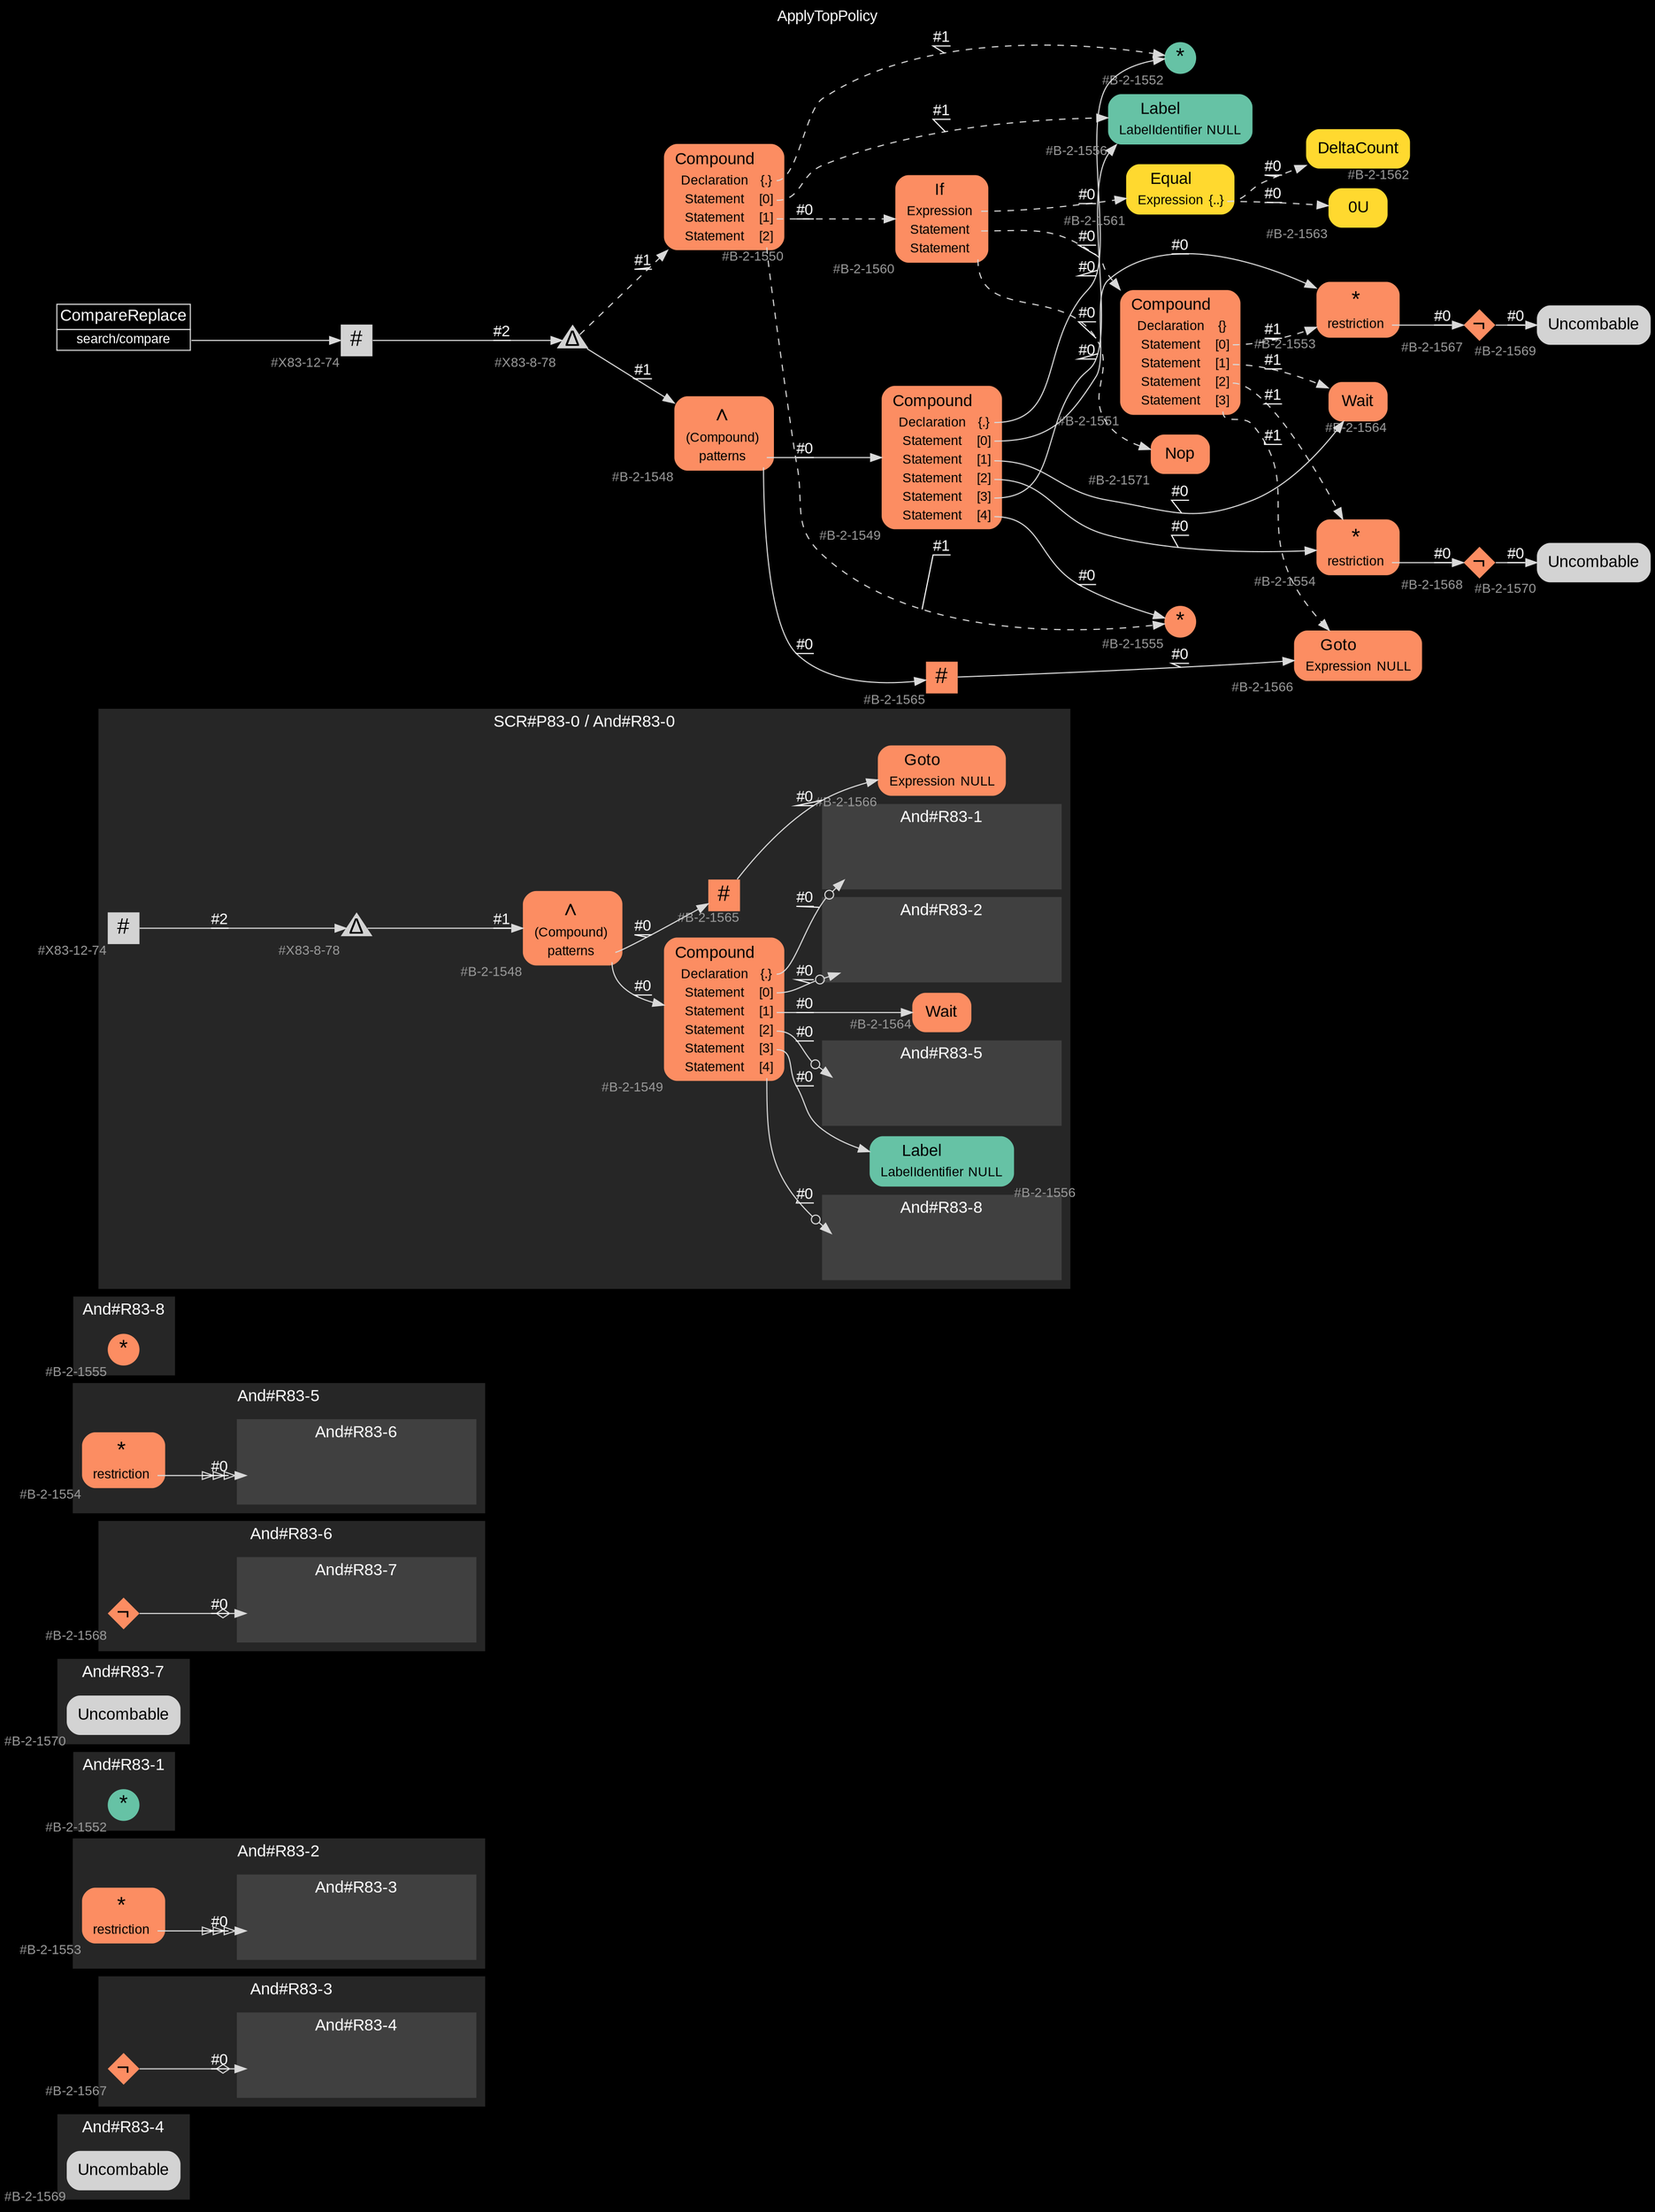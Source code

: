 digraph "ApplyTopPolicy" {
label = "ApplyTopPolicy"
labelloc = t
graph [
    rankdir = "LR"
    ranksep = 0.3
    bgcolor = black
    color = grey85
    fontcolor = white
    fontname = "Arial"
];
node [
    fontname = "Arial"
];
edge [
    fontname = "Arial"
];

// -------------------- figure And#R83-4 --------------------
// -------- region And#R83-4 ----------
subgraph "clusterAnd#R83-4" {
    label = "And#R83-4"
    style = "filled"
    color = gray15
    fontsize = "15"
    // -------- block And#R83-4/#B-2-1569 ----------
    "And#R83-4/#B-2-1569" [
        xlabel = "#B-2-1569"
        fontsize = "12"
        fontcolor = grey60
        shape = "plaintext"
        label = <<TABLE BORDER="0" CELLBORDER="0" CELLSPACING="0">
         <TR><TD><FONT COLOR="black" POINT-SIZE="15">Uncombable</FONT></TD></TR>
        </TABLE>>
        style = "rounded,filled"
    ];
    
}


// -------------------- figure And#R83-3 --------------------
// -------- region And#R83-3 ----------
subgraph "clusterAnd#R83-3" {
    label = "And#R83-3"
    style = "filled"
    color = gray15
    fontsize = "15"
    // -------- block And#R83-3/#B-2-1567 ----------
    "And#R83-3/#B-2-1567" [
        fillcolor = "/set28/2"
        xlabel = "#B-2-1567"
        fontsize = "12"
        fontcolor = grey60
        shape = "diamond"
        label = <<FONT COLOR="black" POINT-SIZE="20">¬</FONT>>
        style = "filled"
        penwidth = 0.0
        fixedsize = true
        width = 0.4
        height = 0.4
    ];
    
    // -------- region And#R83-3/And#R83-4 ----------
    subgraph "clusterAnd#R83-3/And#R83-4" {
        label = "And#R83-4"
        style = "filled"
        color = gray25
        fontsize = "15"
        // -------- block And#R83-3/And#R83-4/#B-2-1569 ----------
        "And#R83-3/And#R83-4/#B-2-1569" [
            xlabel = "#B-2-1569"
            fontsize = "12"
            fontcolor = grey60
            shape = "none"
            style = "invisible"
        ];
        
    }
    
}

"And#R83-3/#B-2-1567" -> "And#R83-3/And#R83-4/#B-2-1569" [
    arrowhead="normalnoneodiamond"
    label = "#0"
    decorate = true
    color = grey85
    fontcolor = white
];


// -------------------- figure And#R83-2 --------------------
// -------- region And#R83-2 ----------
subgraph "clusterAnd#R83-2" {
    label = "And#R83-2"
    style = "filled"
    color = gray15
    fontsize = "15"
    // -------- block And#R83-2/#B-2-1553 ----------
    "And#R83-2/#B-2-1553" [
        fillcolor = "/set28/2"
        xlabel = "#B-2-1553"
        fontsize = "12"
        fontcolor = grey60
        shape = "plaintext"
        label = <<TABLE BORDER="0" CELLBORDER="0" CELLSPACING="0">
         <TR><TD><FONT COLOR="black" POINT-SIZE="20">*</FONT></TD></TR>
         <TR><TD><FONT COLOR="black" POINT-SIZE="12">restriction</FONT></TD><TD PORT="port0"></TD></TR>
        </TABLE>>
        style = "rounded,filled"
    ];
    
    // -------- region And#R83-2/And#R83-3 ----------
    subgraph "clusterAnd#R83-2/And#R83-3" {
        label = "And#R83-3"
        style = "filled"
        color = gray25
        fontsize = "15"
        // -------- block And#R83-2/And#R83-3/#B-2-1567 ----------
        "And#R83-2/And#R83-3/#B-2-1567" [
            fillcolor = "/set28/2"
            xlabel = "#B-2-1567"
            fontsize = "12"
            fontcolor = grey60
            shape = "none"
            style = "invisible"
        ];
        
    }
    
}

"And#R83-2/#B-2-1553":port0 -> "And#R83-2/And#R83-3/#B-2-1567" [
    arrowhead="normalonormalonormalonormal"
    label = "#0"
    decorate = true
    color = grey85
    fontcolor = white
];


// -------------------- figure And#R83-1 --------------------
// -------- region And#R83-1 ----------
subgraph "clusterAnd#R83-1" {
    label = "And#R83-1"
    style = "filled"
    color = gray15
    fontsize = "15"
    // -------- block And#R83-1/#B-2-1552 ----------
    "And#R83-1/#B-2-1552" [
        fillcolor = "/set28/1"
        xlabel = "#B-2-1552"
        fontsize = "12"
        fontcolor = grey60
        shape = "circle"
        label = <<FONT COLOR="black" POINT-SIZE="20">*</FONT>>
        style = "filled"
        penwidth = 0.0
        fixedsize = true
        width = 0.4
        height = 0.4
    ];
    
}


// -------------------- figure And#R83-7 --------------------
// -------- region And#R83-7 ----------
subgraph "clusterAnd#R83-7" {
    label = "And#R83-7"
    style = "filled"
    color = gray15
    fontsize = "15"
    // -------- block And#R83-7/#B-2-1570 ----------
    "And#R83-7/#B-2-1570" [
        xlabel = "#B-2-1570"
        fontsize = "12"
        fontcolor = grey60
        shape = "plaintext"
        label = <<TABLE BORDER="0" CELLBORDER="0" CELLSPACING="0">
         <TR><TD><FONT COLOR="black" POINT-SIZE="15">Uncombable</FONT></TD></TR>
        </TABLE>>
        style = "rounded,filled"
    ];
    
}


// -------------------- figure And#R83-6 --------------------
// -------- region And#R83-6 ----------
subgraph "clusterAnd#R83-6" {
    label = "And#R83-6"
    style = "filled"
    color = gray15
    fontsize = "15"
    // -------- block And#R83-6/#B-2-1568 ----------
    "And#R83-6/#B-2-1568" [
        fillcolor = "/set28/2"
        xlabel = "#B-2-1568"
        fontsize = "12"
        fontcolor = grey60
        shape = "diamond"
        label = <<FONT COLOR="black" POINT-SIZE="20">¬</FONT>>
        style = "filled"
        penwidth = 0.0
        fixedsize = true
        width = 0.4
        height = 0.4
    ];
    
    // -------- region And#R83-6/And#R83-7 ----------
    subgraph "clusterAnd#R83-6/And#R83-7" {
        label = "And#R83-7"
        style = "filled"
        color = gray25
        fontsize = "15"
        // -------- block And#R83-6/And#R83-7/#B-2-1570 ----------
        "And#R83-6/And#R83-7/#B-2-1570" [
            xlabel = "#B-2-1570"
            fontsize = "12"
            fontcolor = grey60
            shape = "none"
            style = "invisible"
        ];
        
    }
    
}

"And#R83-6/#B-2-1568" -> "And#R83-6/And#R83-7/#B-2-1570" [
    arrowhead="normalnoneodiamond"
    label = "#0"
    decorate = true
    color = grey85
    fontcolor = white
];


// -------------------- figure And#R83-5 --------------------
// -------- region And#R83-5 ----------
subgraph "clusterAnd#R83-5" {
    label = "And#R83-5"
    style = "filled"
    color = gray15
    fontsize = "15"
    // -------- block And#R83-5/#B-2-1554 ----------
    "And#R83-5/#B-2-1554" [
        fillcolor = "/set28/2"
        xlabel = "#B-2-1554"
        fontsize = "12"
        fontcolor = grey60
        shape = "plaintext"
        label = <<TABLE BORDER="0" CELLBORDER="0" CELLSPACING="0">
         <TR><TD><FONT COLOR="black" POINT-SIZE="20">*</FONT></TD></TR>
         <TR><TD><FONT COLOR="black" POINT-SIZE="12">restriction</FONT></TD><TD PORT="port0"></TD></TR>
        </TABLE>>
        style = "rounded,filled"
    ];
    
    // -------- region And#R83-5/And#R83-6 ----------
    subgraph "clusterAnd#R83-5/And#R83-6" {
        label = "And#R83-6"
        style = "filled"
        color = gray25
        fontsize = "15"
        // -------- block And#R83-5/And#R83-6/#B-2-1568 ----------
        "And#R83-5/And#R83-6/#B-2-1568" [
            fillcolor = "/set28/2"
            xlabel = "#B-2-1568"
            fontsize = "12"
            fontcolor = grey60
            shape = "none"
            style = "invisible"
        ];
        
    }
    
}

"And#R83-5/#B-2-1554":port0 -> "And#R83-5/And#R83-6/#B-2-1568" [
    arrowhead="normalonormalonormalonormal"
    label = "#0"
    decorate = true
    color = grey85
    fontcolor = white
];


// -------------------- figure And#R83-8 --------------------
// -------- region And#R83-8 ----------
subgraph "clusterAnd#R83-8" {
    label = "And#R83-8"
    style = "filled"
    color = gray15
    fontsize = "15"
    // -------- block And#R83-8/#B-2-1555 ----------
    "And#R83-8/#B-2-1555" [
        fillcolor = "/set28/2"
        xlabel = "#B-2-1555"
        fontsize = "12"
        fontcolor = grey60
        shape = "circle"
        label = <<FONT COLOR="black" POINT-SIZE="20">*</FONT>>
        style = "filled"
        penwidth = 0.0
        fixedsize = true
        width = 0.4
        height = 0.4
    ];
    
}


// -------------------- figure And#R83-0 --------------------
// -------- region And#R83-0 ----------
subgraph "clusterAnd#R83-0" {
    label = "SCR#P83-0 / And#R83-0"
    style = "filled"
    color = gray15
    fontsize = "15"
    // -------- block And#R83-0/#X83-8-78 ----------
    "And#R83-0/#X83-8-78" [
        xlabel = "#X83-8-78"
        fontsize = "12"
        fontcolor = grey60
        shape = "triangle"
        label = <<FONT COLOR="black" POINT-SIZE="20">Δ</FONT>>
        style = "filled"
        penwidth = 0.0
        fixedsize = true
        width = 0.4
        height = 0.4
    ];
    
    // -------- block And#R83-0/#X83-12-74 ----------
    "And#R83-0/#X83-12-74" [
        xlabel = "#X83-12-74"
        fontsize = "12"
        fontcolor = grey60
        shape = "square"
        label = <<FONT COLOR="black" POINT-SIZE="20">#</FONT>>
        style = "filled"
        penwidth = 0.0
        fixedsize = true
        width = 0.4
        height = 0.4
    ];
    
    // -------- block And#R83-0/#B-2-1549 ----------
    "And#R83-0/#B-2-1549" [
        fillcolor = "/set28/2"
        xlabel = "#B-2-1549"
        fontsize = "12"
        fontcolor = grey60
        shape = "plaintext"
        label = <<TABLE BORDER="0" CELLBORDER="0" CELLSPACING="0">
         <TR><TD><FONT COLOR="black" POINT-SIZE="15">Compound</FONT></TD></TR>
         <TR><TD><FONT COLOR="black" POINT-SIZE="12">Declaration</FONT></TD><TD PORT="port0"><FONT COLOR="black" POINT-SIZE="12">{.}</FONT></TD></TR>
         <TR><TD><FONT COLOR="black" POINT-SIZE="12">Statement</FONT></TD><TD PORT="port1"><FONT COLOR="black" POINT-SIZE="12">[0]</FONT></TD></TR>
         <TR><TD><FONT COLOR="black" POINT-SIZE="12">Statement</FONT></TD><TD PORT="port2"><FONT COLOR="black" POINT-SIZE="12">[1]</FONT></TD></TR>
         <TR><TD><FONT COLOR="black" POINT-SIZE="12">Statement</FONT></TD><TD PORT="port3"><FONT COLOR="black" POINT-SIZE="12">[2]</FONT></TD></TR>
         <TR><TD><FONT COLOR="black" POINT-SIZE="12">Statement</FONT></TD><TD PORT="port4"><FONT COLOR="black" POINT-SIZE="12">[3]</FONT></TD></TR>
         <TR><TD><FONT COLOR="black" POINT-SIZE="12">Statement</FONT></TD><TD PORT="port5"><FONT COLOR="black" POINT-SIZE="12">[4]</FONT></TD></TR>
        </TABLE>>
        style = "rounded,filled"
    ];
    
    // -------- block And#R83-0/#B-2-1548 ----------
    "And#R83-0/#B-2-1548" [
        fillcolor = "/set28/2"
        xlabel = "#B-2-1548"
        fontsize = "12"
        fontcolor = grey60
        shape = "plaintext"
        label = <<TABLE BORDER="0" CELLBORDER="0" CELLSPACING="0">
         <TR><TD><FONT COLOR="black" POINT-SIZE="20">∧</FONT></TD></TR>
         <TR><TD><FONT COLOR="black" POINT-SIZE="12">(Compound)</FONT></TD><TD PORT="port0"></TD></TR>
         <TR><TD><FONT COLOR="black" POINT-SIZE="12">patterns</FONT></TD><TD PORT="port1"></TD></TR>
        </TABLE>>
        style = "rounded,filled"
    ];
    
    // -------- block And#R83-0/#B-2-1564 ----------
    "And#R83-0/#B-2-1564" [
        fillcolor = "/set28/2"
        xlabel = "#B-2-1564"
        fontsize = "12"
        fontcolor = grey60
        shape = "plaintext"
        label = <<TABLE BORDER="0" CELLBORDER="0" CELLSPACING="0">
         <TR><TD><FONT COLOR="black" POINT-SIZE="15">Wait</FONT></TD></TR>
        </TABLE>>
        style = "rounded,filled"
    ];
    
    // -------- block And#R83-0/#B-2-1566 ----------
    "And#R83-0/#B-2-1566" [
        fillcolor = "/set28/2"
        xlabel = "#B-2-1566"
        fontsize = "12"
        fontcolor = grey60
        shape = "plaintext"
        label = <<TABLE BORDER="0" CELLBORDER="0" CELLSPACING="0">
         <TR><TD><FONT COLOR="black" POINT-SIZE="15">Goto</FONT></TD></TR>
         <TR><TD><FONT COLOR="black" POINT-SIZE="12">Expression</FONT></TD><TD PORT="port0"><FONT COLOR="black" POINT-SIZE="12">NULL</FONT></TD></TR>
        </TABLE>>
        style = "rounded,filled"
    ];
    
    // -------- block And#R83-0/#B-2-1565 ----------
    "And#R83-0/#B-2-1565" [
        fillcolor = "/set28/2"
        xlabel = "#B-2-1565"
        fontsize = "12"
        fontcolor = grey60
        shape = "square"
        label = <<FONT COLOR="black" POINT-SIZE="20">#</FONT>>
        style = "filled"
        penwidth = 0.0
        fixedsize = true
        width = 0.4
        height = 0.4
    ];
    
    // -------- block And#R83-0/#B-2-1556 ----------
    "And#R83-0/#B-2-1556" [
        fillcolor = "/set28/1"
        xlabel = "#B-2-1556"
        fontsize = "12"
        fontcolor = grey60
        shape = "plaintext"
        label = <<TABLE BORDER="0" CELLBORDER="0" CELLSPACING="0">
         <TR><TD><FONT COLOR="black" POINT-SIZE="15">Label</FONT></TD></TR>
         <TR><TD><FONT COLOR="black" POINT-SIZE="12">LabelIdentifier</FONT></TD><TD PORT="port0"><FONT COLOR="black" POINT-SIZE="12">NULL</FONT></TD></TR>
        </TABLE>>
        style = "rounded,filled"
    ];
    
    // -------- region And#R83-0/And#R83-1 ----------
    subgraph "clusterAnd#R83-0/And#R83-1" {
        label = "And#R83-1"
        style = "filled"
        color = gray25
        fontsize = "15"
        // -------- block And#R83-0/And#R83-1/#B-2-1552 ----------
        "And#R83-0/And#R83-1/#B-2-1552" [
            fillcolor = "/set28/1"
            xlabel = "#B-2-1552"
            fontsize = "12"
            fontcolor = grey60
            shape = "none"
            style = "invisible"
        ];
        
    }
    
    // -------- region And#R83-0/And#R83-2 ----------
    subgraph "clusterAnd#R83-0/And#R83-2" {
        label = "And#R83-2"
        style = "filled"
        color = gray25
        fontsize = "15"
        // -------- block And#R83-0/And#R83-2/#B-2-1553 ----------
        "And#R83-0/And#R83-2/#B-2-1553" [
            fillcolor = "/set28/2"
            xlabel = "#B-2-1553"
            fontsize = "12"
            fontcolor = grey60
            shape = "none"
            style = "invisible"
        ];
        
    }
    
    // -------- region And#R83-0/And#R83-5 ----------
    subgraph "clusterAnd#R83-0/And#R83-5" {
        label = "And#R83-5"
        style = "filled"
        color = gray25
        fontsize = "15"
        // -------- block And#R83-0/And#R83-5/#B-2-1554 ----------
        "And#R83-0/And#R83-5/#B-2-1554" [
            fillcolor = "/set28/2"
            xlabel = "#B-2-1554"
            fontsize = "12"
            fontcolor = grey60
            shape = "none"
            style = "invisible"
        ];
        
    }
    
    // -------- region And#R83-0/And#R83-8 ----------
    subgraph "clusterAnd#R83-0/And#R83-8" {
        label = "And#R83-8"
        style = "filled"
        color = gray25
        fontsize = "15"
        // -------- block And#R83-0/And#R83-8/#B-2-1555 ----------
        "And#R83-0/And#R83-8/#B-2-1555" [
            fillcolor = "/set28/2"
            xlabel = "#B-2-1555"
            fontsize = "12"
            fontcolor = grey60
            shape = "none"
            style = "invisible"
        ];
        
    }
    
}

"And#R83-0/#X83-8-78" -> "And#R83-0/#B-2-1548" [
    label = "#1"
    decorate = true
    color = grey85
    fontcolor = white
];

"And#R83-0/#X83-12-74" -> "And#R83-0/#X83-8-78" [
    label = "#2"
    decorate = true
    color = grey85
    fontcolor = white
];

"And#R83-0/#B-2-1549":port0 -> "And#R83-0/And#R83-1/#B-2-1552" [
    arrowhead="normalnoneodot"
    label = "#0"
    decorate = true
    color = grey85
    fontcolor = white
];

"And#R83-0/#B-2-1549":port1 -> "And#R83-0/And#R83-2/#B-2-1553" [
    arrowhead="normalnoneodot"
    label = "#0"
    decorate = true
    color = grey85
    fontcolor = white
];

"And#R83-0/#B-2-1549":port2 -> "And#R83-0/#B-2-1564" [
    label = "#0"
    decorate = true
    color = grey85
    fontcolor = white
];

"And#R83-0/#B-2-1549":port3 -> "And#R83-0/And#R83-5/#B-2-1554" [
    arrowhead="normalnoneodot"
    label = "#0"
    decorate = true
    color = grey85
    fontcolor = white
];

"And#R83-0/#B-2-1549":port4 -> "And#R83-0/#B-2-1556" [
    label = "#0"
    decorate = true
    color = grey85
    fontcolor = white
];

"And#R83-0/#B-2-1549":port5 -> "And#R83-0/And#R83-8/#B-2-1555" [
    arrowhead="normalnoneodot"
    label = "#0"
    decorate = true
    color = grey85
    fontcolor = white
];

"And#R83-0/#B-2-1548":port1 -> "And#R83-0/#B-2-1549" [
    label = "#0"
    decorate = true
    color = grey85
    fontcolor = white
];

"And#R83-0/#B-2-1548":port1 -> "And#R83-0/#B-2-1565" [
    label = "#0"
    decorate = true
    color = grey85
    fontcolor = white
];

"And#R83-0/#B-2-1565" -> "And#R83-0/#B-2-1566" [
    label = "#0"
    decorate = true
    color = grey85
    fontcolor = white
];


// -------------------- transformation figure --------------------
// -------- block CR#X83-10-83 ----------
"CR#X83-10-83" [
    fillcolor = black
    fontsize = "12"
    fontcolor = grey60
    shape = "plaintext"
    label = <<TABLE BORDER="0" CELLBORDER="1" CELLSPACING="0">
     <TR><TD><FONT COLOR="white" POINT-SIZE="15">CompareReplace</FONT></TD></TR>
     <TR><TD PORT="port0"><FONT COLOR="white" POINT-SIZE="12">search/compare</FONT></TD></TR>
    </TABLE>>
    style = "filled"
    color = grey85
];

// -------- block #X83-12-74 ----------
"#X83-12-74" [
    xlabel = "#X83-12-74"
    fontsize = "12"
    fontcolor = grey60
    shape = "square"
    label = <<FONT COLOR="black" POINT-SIZE="20">#</FONT>>
    style = "filled"
    penwidth = 0.0
    fixedsize = true
    width = 0.4
    height = 0.4
];

// -------- block #X83-8-78 ----------
"#X83-8-78" [
    xlabel = "#X83-8-78"
    fontsize = "12"
    fontcolor = grey60
    shape = "triangle"
    label = <<FONT COLOR="black" POINT-SIZE="20">Δ</FONT>>
    style = "filled"
    penwidth = 0.0
    fixedsize = true
    width = 0.4
    height = 0.4
];

// -------- block #B-2-1548 ----------
"#B-2-1548" [
    fillcolor = "/set28/2"
    xlabel = "#B-2-1548"
    fontsize = "12"
    fontcolor = grey60
    shape = "plaintext"
    label = <<TABLE BORDER="0" CELLBORDER="0" CELLSPACING="0">
     <TR><TD><FONT COLOR="black" POINT-SIZE="20">∧</FONT></TD></TR>
     <TR><TD><FONT COLOR="black" POINT-SIZE="12">(Compound)</FONT></TD><TD PORT="port0"></TD></TR>
     <TR><TD><FONT COLOR="black" POINT-SIZE="12">patterns</FONT></TD><TD PORT="port1"></TD></TR>
    </TABLE>>
    style = "rounded,filled"
];

// -------- block #B-2-1549 ----------
"#B-2-1549" [
    fillcolor = "/set28/2"
    xlabel = "#B-2-1549"
    fontsize = "12"
    fontcolor = grey60
    shape = "plaintext"
    label = <<TABLE BORDER="0" CELLBORDER="0" CELLSPACING="0">
     <TR><TD><FONT COLOR="black" POINT-SIZE="15">Compound</FONT></TD></TR>
     <TR><TD><FONT COLOR="black" POINT-SIZE="12">Declaration</FONT></TD><TD PORT="port0"><FONT COLOR="black" POINT-SIZE="12">{.}</FONT></TD></TR>
     <TR><TD><FONT COLOR="black" POINT-SIZE="12">Statement</FONT></TD><TD PORT="port1"><FONT COLOR="black" POINT-SIZE="12">[0]</FONT></TD></TR>
     <TR><TD><FONT COLOR="black" POINT-SIZE="12">Statement</FONT></TD><TD PORT="port2"><FONT COLOR="black" POINT-SIZE="12">[1]</FONT></TD></TR>
     <TR><TD><FONT COLOR="black" POINT-SIZE="12">Statement</FONT></TD><TD PORT="port3"><FONT COLOR="black" POINT-SIZE="12">[2]</FONT></TD></TR>
     <TR><TD><FONT COLOR="black" POINT-SIZE="12">Statement</FONT></TD><TD PORT="port4"><FONT COLOR="black" POINT-SIZE="12">[3]</FONT></TD></TR>
     <TR><TD><FONT COLOR="black" POINT-SIZE="12">Statement</FONT></TD><TD PORT="port5"><FONT COLOR="black" POINT-SIZE="12">[4]</FONT></TD></TR>
    </TABLE>>
    style = "rounded,filled"
];

// -------- block #B-2-1552 ----------
"#B-2-1552" [
    fillcolor = "/set28/1"
    xlabel = "#B-2-1552"
    fontsize = "12"
    fontcolor = grey60
    shape = "circle"
    label = <<FONT COLOR="black" POINT-SIZE="20">*</FONT>>
    style = "filled"
    penwidth = 0.0
    fixedsize = true
    width = 0.4
    height = 0.4
];

// -------- block #B-2-1553 ----------
"#B-2-1553" [
    fillcolor = "/set28/2"
    xlabel = "#B-2-1553"
    fontsize = "12"
    fontcolor = grey60
    shape = "plaintext"
    label = <<TABLE BORDER="0" CELLBORDER="0" CELLSPACING="0">
     <TR><TD><FONT COLOR="black" POINT-SIZE="20">*</FONT></TD></TR>
     <TR><TD><FONT COLOR="black" POINT-SIZE="12">restriction</FONT></TD><TD PORT="port0"></TD></TR>
    </TABLE>>
    style = "rounded,filled"
];

// -------- block #B-2-1567 ----------
"#B-2-1567" [
    fillcolor = "/set28/2"
    xlabel = "#B-2-1567"
    fontsize = "12"
    fontcolor = grey60
    shape = "diamond"
    label = <<FONT COLOR="black" POINT-SIZE="20">¬</FONT>>
    style = "filled"
    penwidth = 0.0
    fixedsize = true
    width = 0.4
    height = 0.4
];

// -------- block #B-2-1569 ----------
"#B-2-1569" [
    xlabel = "#B-2-1569"
    fontsize = "12"
    fontcolor = grey60
    shape = "plaintext"
    label = <<TABLE BORDER="0" CELLBORDER="0" CELLSPACING="0">
     <TR><TD><FONT COLOR="black" POINT-SIZE="15">Uncombable</FONT></TD></TR>
    </TABLE>>
    style = "rounded,filled"
];

// -------- block #B-2-1564 ----------
"#B-2-1564" [
    fillcolor = "/set28/2"
    xlabel = "#B-2-1564"
    fontsize = "12"
    fontcolor = grey60
    shape = "plaintext"
    label = <<TABLE BORDER="0" CELLBORDER="0" CELLSPACING="0">
     <TR><TD><FONT COLOR="black" POINT-SIZE="15">Wait</FONT></TD></TR>
    </TABLE>>
    style = "rounded,filled"
];

// -------- block #B-2-1554 ----------
"#B-2-1554" [
    fillcolor = "/set28/2"
    xlabel = "#B-2-1554"
    fontsize = "12"
    fontcolor = grey60
    shape = "plaintext"
    label = <<TABLE BORDER="0" CELLBORDER="0" CELLSPACING="0">
     <TR><TD><FONT COLOR="black" POINT-SIZE="20">*</FONT></TD></TR>
     <TR><TD><FONT COLOR="black" POINT-SIZE="12">restriction</FONT></TD><TD PORT="port0"></TD></TR>
    </TABLE>>
    style = "rounded,filled"
];

// -------- block #B-2-1568 ----------
"#B-2-1568" [
    fillcolor = "/set28/2"
    xlabel = "#B-2-1568"
    fontsize = "12"
    fontcolor = grey60
    shape = "diamond"
    label = <<FONT COLOR="black" POINT-SIZE="20">¬</FONT>>
    style = "filled"
    penwidth = 0.0
    fixedsize = true
    width = 0.4
    height = 0.4
];

// -------- block #B-2-1570 ----------
"#B-2-1570" [
    xlabel = "#B-2-1570"
    fontsize = "12"
    fontcolor = grey60
    shape = "plaintext"
    label = <<TABLE BORDER="0" CELLBORDER="0" CELLSPACING="0">
     <TR><TD><FONT COLOR="black" POINT-SIZE="15">Uncombable</FONT></TD></TR>
    </TABLE>>
    style = "rounded,filled"
];

// -------- block #B-2-1556 ----------
"#B-2-1556" [
    fillcolor = "/set28/1"
    xlabel = "#B-2-1556"
    fontsize = "12"
    fontcolor = grey60
    shape = "plaintext"
    label = <<TABLE BORDER="0" CELLBORDER="0" CELLSPACING="0">
     <TR><TD><FONT COLOR="black" POINT-SIZE="15">Label</FONT></TD></TR>
     <TR><TD><FONT COLOR="black" POINT-SIZE="12">LabelIdentifier</FONT></TD><TD PORT="port0"><FONT COLOR="black" POINT-SIZE="12">NULL</FONT></TD></TR>
    </TABLE>>
    style = "rounded,filled"
];

// -------- block #B-2-1555 ----------
"#B-2-1555" [
    fillcolor = "/set28/2"
    xlabel = "#B-2-1555"
    fontsize = "12"
    fontcolor = grey60
    shape = "circle"
    label = <<FONT COLOR="black" POINT-SIZE="20">*</FONT>>
    style = "filled"
    penwidth = 0.0
    fixedsize = true
    width = 0.4
    height = 0.4
];

// -------- block #B-2-1565 ----------
"#B-2-1565" [
    fillcolor = "/set28/2"
    xlabel = "#B-2-1565"
    fontsize = "12"
    fontcolor = grey60
    shape = "square"
    label = <<FONT COLOR="black" POINT-SIZE="20">#</FONT>>
    style = "filled"
    penwidth = 0.0
    fixedsize = true
    width = 0.4
    height = 0.4
];

// -------- block #B-2-1566 ----------
"#B-2-1566" [
    fillcolor = "/set28/2"
    xlabel = "#B-2-1566"
    fontsize = "12"
    fontcolor = grey60
    shape = "plaintext"
    label = <<TABLE BORDER="0" CELLBORDER="0" CELLSPACING="0">
     <TR><TD><FONT COLOR="black" POINT-SIZE="15">Goto</FONT></TD></TR>
     <TR><TD><FONT COLOR="black" POINT-SIZE="12">Expression</FONT></TD><TD PORT="port0"><FONT COLOR="black" POINT-SIZE="12">NULL</FONT></TD></TR>
    </TABLE>>
    style = "rounded,filled"
];

// -------- block #B-2-1550 ----------
"#B-2-1550" [
    fillcolor = "/set28/2"
    xlabel = "#B-2-1550"
    fontsize = "12"
    fontcolor = grey60
    shape = "plaintext"
    label = <<TABLE BORDER="0" CELLBORDER="0" CELLSPACING="0">
     <TR><TD><FONT COLOR="black" POINT-SIZE="15">Compound</FONT></TD></TR>
     <TR><TD><FONT COLOR="black" POINT-SIZE="12">Declaration</FONT></TD><TD PORT="port0"><FONT COLOR="black" POINT-SIZE="12">{.}</FONT></TD></TR>
     <TR><TD><FONT COLOR="black" POINT-SIZE="12">Statement</FONT></TD><TD PORT="port1"><FONT COLOR="black" POINT-SIZE="12">[0]</FONT></TD></TR>
     <TR><TD><FONT COLOR="black" POINT-SIZE="12">Statement</FONT></TD><TD PORT="port2"><FONT COLOR="black" POINT-SIZE="12">[1]</FONT></TD></TR>
     <TR><TD><FONT COLOR="black" POINT-SIZE="12">Statement</FONT></TD><TD PORT="port3"><FONT COLOR="black" POINT-SIZE="12">[2]</FONT></TD></TR>
    </TABLE>>
    style = "rounded,filled"
];

// -------- block #B-2-1560 ----------
"#B-2-1560" [
    fillcolor = "/set28/2"
    xlabel = "#B-2-1560"
    fontsize = "12"
    fontcolor = grey60
    shape = "plaintext"
    label = <<TABLE BORDER="0" CELLBORDER="0" CELLSPACING="0">
     <TR><TD><FONT COLOR="black" POINT-SIZE="15">If</FONT></TD></TR>
     <TR><TD><FONT COLOR="black" POINT-SIZE="12">Expression</FONT></TD><TD PORT="port0"></TD></TR>
     <TR><TD><FONT COLOR="black" POINT-SIZE="12">Statement</FONT></TD><TD PORT="port1"></TD></TR>
     <TR><TD><FONT COLOR="black" POINT-SIZE="12">Statement</FONT></TD><TD PORT="port2"></TD></TR>
    </TABLE>>
    style = "rounded,filled"
];

// -------- block #B-2-1561 ----------
"#B-2-1561" [
    fillcolor = "/set28/6"
    xlabel = "#B-2-1561"
    fontsize = "12"
    fontcolor = grey60
    shape = "plaintext"
    label = <<TABLE BORDER="0" CELLBORDER="0" CELLSPACING="0">
     <TR><TD><FONT COLOR="black" POINT-SIZE="15">Equal</FONT></TD></TR>
     <TR><TD><FONT COLOR="black" POINT-SIZE="12">Expression</FONT></TD><TD PORT="port0"><FONT COLOR="black" POINT-SIZE="12">{..}</FONT></TD></TR>
    </TABLE>>
    style = "rounded,filled"
];

// -------- block #B-2-1562 ----------
"#B-2-1562" [
    fillcolor = "/set28/6"
    xlabel = "#B-2-1562"
    fontsize = "12"
    fontcolor = grey60
    shape = "plaintext"
    label = <<TABLE BORDER="0" CELLBORDER="0" CELLSPACING="0">
     <TR><TD><FONT COLOR="black" POINT-SIZE="15">DeltaCount</FONT></TD></TR>
    </TABLE>>
    style = "rounded,filled"
];

// -------- block #B-2-1563 ----------
"#B-2-1563" [
    fillcolor = "/set28/6"
    xlabel = "#B-2-1563"
    fontsize = "12"
    fontcolor = grey60
    shape = "plaintext"
    label = <<TABLE BORDER="0" CELLBORDER="0" CELLSPACING="0">
     <TR><TD><FONT COLOR="black" POINT-SIZE="15">0U</FONT></TD></TR>
    </TABLE>>
    style = "rounded,filled"
];

// -------- block #B-2-1551 ----------
"#B-2-1551" [
    fillcolor = "/set28/2"
    xlabel = "#B-2-1551"
    fontsize = "12"
    fontcolor = grey60
    shape = "plaintext"
    label = <<TABLE BORDER="0" CELLBORDER="0" CELLSPACING="0">
     <TR><TD><FONT COLOR="black" POINT-SIZE="15">Compound</FONT></TD></TR>
     <TR><TD><FONT COLOR="black" POINT-SIZE="12">Declaration</FONT></TD><TD PORT="port0"><FONT COLOR="black" POINT-SIZE="12">{}</FONT></TD></TR>
     <TR><TD><FONT COLOR="black" POINT-SIZE="12">Statement</FONT></TD><TD PORT="port1"><FONT COLOR="black" POINT-SIZE="12">[0]</FONT></TD></TR>
     <TR><TD><FONT COLOR="black" POINT-SIZE="12">Statement</FONT></TD><TD PORT="port2"><FONT COLOR="black" POINT-SIZE="12">[1]</FONT></TD></TR>
     <TR><TD><FONT COLOR="black" POINT-SIZE="12">Statement</FONT></TD><TD PORT="port3"><FONT COLOR="black" POINT-SIZE="12">[2]</FONT></TD></TR>
     <TR><TD><FONT COLOR="black" POINT-SIZE="12">Statement</FONT></TD><TD PORT="port4"><FONT COLOR="black" POINT-SIZE="12">[3]</FONT></TD></TR>
    </TABLE>>
    style = "rounded,filled"
];

// -------- block #B-2-1571 ----------
"#B-2-1571" [
    fillcolor = "/set28/2"
    xlabel = "#B-2-1571"
    fontsize = "12"
    fontcolor = grey60
    shape = "plaintext"
    label = <<TABLE BORDER="0" CELLBORDER="0" CELLSPACING="0">
     <TR><TD><FONT COLOR="black" POINT-SIZE="15">Nop</FONT></TD></TR>
    </TABLE>>
    style = "rounded,filled"
];

"CR#X83-10-83":port0 -> "#X83-12-74" [
    label = ""
    decorate = true
    color = grey85
    fontcolor = white
];

"#X83-12-74" -> "#X83-8-78" [
    label = "#2"
    decorate = true
    color = grey85
    fontcolor = white
];

"#X83-8-78" -> "#B-2-1548" [
    label = "#1"
    decorate = true
    color = grey85
    fontcolor = white
];

"#X83-8-78" -> "#B-2-1550" [
    style="dashed"
    label = "#1"
    decorate = true
    color = grey85
    fontcolor = white
];

"#B-2-1548":port1 -> "#B-2-1549" [
    label = "#0"
    decorate = true
    color = grey85
    fontcolor = white
];

"#B-2-1548":port1 -> "#B-2-1565" [
    label = "#0"
    decorate = true
    color = grey85
    fontcolor = white
];

"#B-2-1549":port0 -> "#B-2-1552" [
    label = "#0"
    decorate = true
    color = grey85
    fontcolor = white
];

"#B-2-1549":port1 -> "#B-2-1553" [
    label = "#0"
    decorate = true
    color = grey85
    fontcolor = white
];

"#B-2-1549":port2 -> "#B-2-1564" [
    label = "#0"
    decorate = true
    color = grey85
    fontcolor = white
];

"#B-2-1549":port3 -> "#B-2-1554" [
    label = "#0"
    decorate = true
    color = grey85
    fontcolor = white
];

"#B-2-1549":port4 -> "#B-2-1556" [
    label = "#0"
    decorate = true
    color = grey85
    fontcolor = white
];

"#B-2-1549":port5 -> "#B-2-1555" [
    label = "#0"
    decorate = true
    color = grey85
    fontcolor = white
];

"#B-2-1553":port0 -> "#B-2-1567" [
    label = "#0"
    decorate = true
    color = grey85
    fontcolor = white
];

"#B-2-1567" -> "#B-2-1569" [
    label = "#0"
    decorate = true
    color = grey85
    fontcolor = white
];

"#B-2-1554":port0 -> "#B-2-1568" [
    label = "#0"
    decorate = true
    color = grey85
    fontcolor = white
];

"#B-2-1568" -> "#B-2-1570" [
    label = "#0"
    decorate = true
    color = grey85
    fontcolor = white
];

"#B-2-1565" -> "#B-2-1566" [
    label = "#0"
    decorate = true
    color = grey85
    fontcolor = white
];

"#B-2-1550":port0 -> "#B-2-1552" [
    style="dashed"
    label = "#1"
    decorate = true
    color = grey85
    fontcolor = white
];

"#B-2-1550":port1 -> "#B-2-1556" [
    style="dashed"
    label = "#1"
    decorate = true
    color = grey85
    fontcolor = white
];

"#B-2-1550":port2 -> "#B-2-1560" [
    style="dashed"
    label = "#0"
    decorate = true
    color = grey85
    fontcolor = white
];

"#B-2-1550":port3 -> "#B-2-1555" [
    style="dashed"
    label = "#1"
    decorate = true
    color = grey85
    fontcolor = white
];

"#B-2-1560":port0 -> "#B-2-1561" [
    style="dashed"
    label = "#0"
    decorate = true
    color = grey85
    fontcolor = white
];

"#B-2-1560":port1 -> "#B-2-1551" [
    style="dashed"
    label = "#0"
    decorate = true
    color = grey85
    fontcolor = white
];

"#B-2-1560":port2 -> "#B-2-1571" [
    style="dashed"
    label = "#0"
    decorate = true
    color = grey85
    fontcolor = white
];

"#B-2-1561":port0 -> "#B-2-1562" [
    style="dashed"
    label = "#0"
    decorate = true
    color = grey85
    fontcolor = white
];

"#B-2-1561":port0 -> "#B-2-1563" [
    style="dashed"
    label = "#0"
    decorate = true
    color = grey85
    fontcolor = white
];

"#B-2-1551":port1 -> "#B-2-1553" [
    style="dashed"
    label = "#1"
    decorate = true
    color = grey85
    fontcolor = white
];

"#B-2-1551":port2 -> "#B-2-1564" [
    style="dashed"
    label = "#1"
    decorate = true
    color = grey85
    fontcolor = white
];

"#B-2-1551":port3 -> "#B-2-1554" [
    style="dashed"
    label = "#1"
    decorate = true
    color = grey85
    fontcolor = white
];

"#B-2-1551":port4 -> "#B-2-1566" [
    style="dashed"
    label = "#1"
    decorate = true
    color = grey85
    fontcolor = white
];


}
